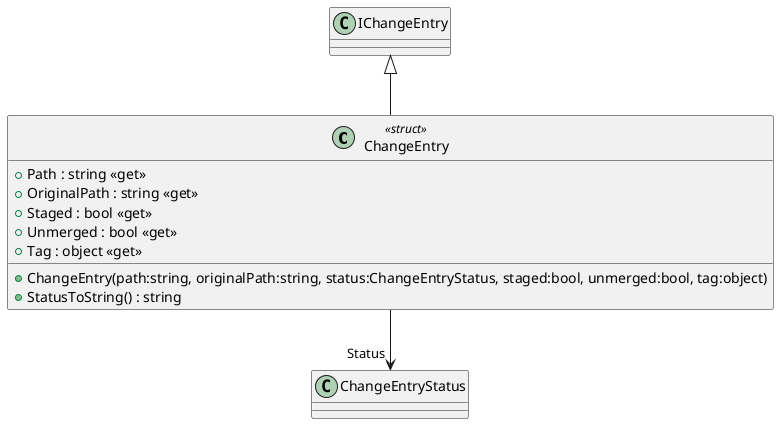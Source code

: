@startuml
class ChangeEntry <<struct>> {
    + ChangeEntry(path:string, originalPath:string, status:ChangeEntryStatus, staged:bool, unmerged:bool, tag:object)
    + Path : string <<get>>
    + OriginalPath : string <<get>>
    + Staged : bool <<get>>
    + Unmerged : bool <<get>>
    + Tag : object <<get>>
    + StatusToString() : string
}
IChangeEntry <|-- ChangeEntry
ChangeEntry --> "Status" ChangeEntryStatus
@enduml
